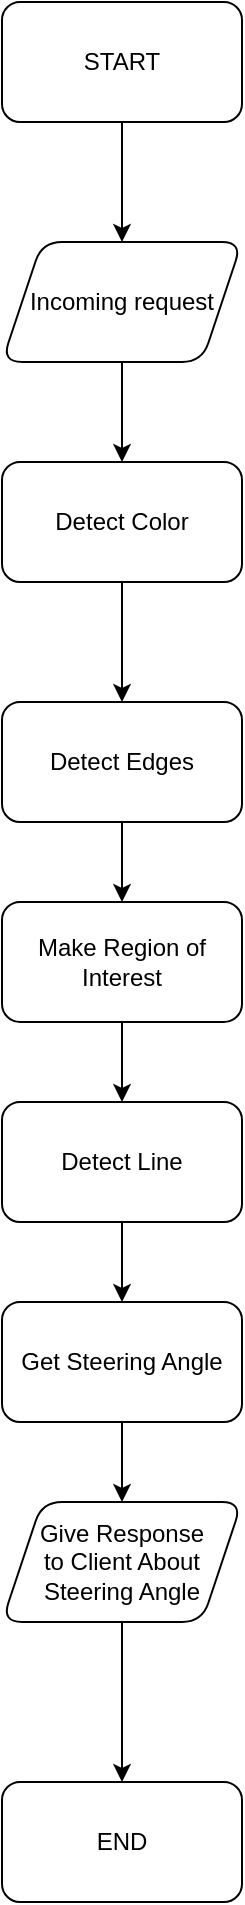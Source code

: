<mxfile version="14.9.6" type="device"><diagram id="wsBFQljxpM9K7sbq7Q-q" name="Page-1"><mxGraphModel dx="898" dy="429" grid="1" gridSize="10" guides="1" tooltips="1" connect="1" arrows="1" fold="1" page="1" pageScale="1" pageWidth="850" pageHeight="1100" math="0" shadow="0"><root><mxCell id="0"/><mxCell id="1" parent="0"/><mxCell id="MoRUXHvLaCjJTudbA9V8-3" value="" style="edgeStyle=orthogonalEdgeStyle;rounded=0;orthogonalLoop=1;jettySize=auto;html=1;" edge="1" parent="1" source="MoRUXHvLaCjJTudbA9V8-1" target="MoRUXHvLaCjJTudbA9V8-2"><mxGeometry relative="1" as="geometry"/></mxCell><mxCell id="MoRUXHvLaCjJTudbA9V8-1" value="START" style="rounded=1;whiteSpace=wrap;html=1;" vertex="1" parent="1"><mxGeometry x="360" width="120" height="60" as="geometry"/></mxCell><mxCell id="MoRUXHvLaCjJTudbA9V8-5" value="" style="edgeStyle=orthogonalEdgeStyle;rounded=0;orthogonalLoop=1;jettySize=auto;html=1;" edge="1" parent="1" source="MoRUXHvLaCjJTudbA9V8-2" target="MoRUXHvLaCjJTudbA9V8-4"><mxGeometry relative="1" as="geometry"/></mxCell><mxCell id="MoRUXHvLaCjJTudbA9V8-2" value="Incoming request" style="shape=parallelogram;perimeter=parallelogramPerimeter;whiteSpace=wrap;html=1;fixedSize=1;rounded=1;" vertex="1" parent="1"><mxGeometry x="360" y="120" width="120" height="60" as="geometry"/></mxCell><mxCell id="MoRUXHvLaCjJTudbA9V8-7" value="" style="edgeStyle=orthogonalEdgeStyle;rounded=0;orthogonalLoop=1;jettySize=auto;html=1;" edge="1" parent="1" source="MoRUXHvLaCjJTudbA9V8-4" target="MoRUXHvLaCjJTudbA9V8-6"><mxGeometry relative="1" as="geometry"/></mxCell><mxCell id="MoRUXHvLaCjJTudbA9V8-4" value="Detect Color" style="whiteSpace=wrap;html=1;rounded=1;" vertex="1" parent="1"><mxGeometry x="360" y="230" width="120" height="60" as="geometry"/></mxCell><mxCell id="MoRUXHvLaCjJTudbA9V8-9" value="" style="edgeStyle=orthogonalEdgeStyle;rounded=0;orthogonalLoop=1;jettySize=auto;html=1;" edge="1" parent="1" source="MoRUXHvLaCjJTudbA9V8-6" target="MoRUXHvLaCjJTudbA9V8-8"><mxGeometry relative="1" as="geometry"/></mxCell><mxCell id="MoRUXHvLaCjJTudbA9V8-6" value="Detect Edges" style="whiteSpace=wrap;html=1;rounded=1;" vertex="1" parent="1"><mxGeometry x="360" y="350" width="120" height="60" as="geometry"/></mxCell><mxCell id="MoRUXHvLaCjJTudbA9V8-11" value="" style="edgeStyle=orthogonalEdgeStyle;rounded=0;orthogonalLoop=1;jettySize=auto;html=1;" edge="1" parent="1" source="MoRUXHvLaCjJTudbA9V8-8" target="MoRUXHvLaCjJTudbA9V8-10"><mxGeometry relative="1" as="geometry"/></mxCell><mxCell id="MoRUXHvLaCjJTudbA9V8-8" value="Make Region of Interest" style="whiteSpace=wrap;html=1;rounded=1;" vertex="1" parent="1"><mxGeometry x="360" y="450" width="120" height="60" as="geometry"/></mxCell><mxCell id="MoRUXHvLaCjJTudbA9V8-13" value="" style="edgeStyle=orthogonalEdgeStyle;rounded=0;orthogonalLoop=1;jettySize=auto;html=1;" edge="1" parent="1" source="MoRUXHvLaCjJTudbA9V8-10" target="MoRUXHvLaCjJTudbA9V8-12"><mxGeometry relative="1" as="geometry"/></mxCell><mxCell id="MoRUXHvLaCjJTudbA9V8-10" value="Detect Line" style="whiteSpace=wrap;html=1;rounded=1;" vertex="1" parent="1"><mxGeometry x="360" y="550" width="120" height="60" as="geometry"/></mxCell><mxCell id="MoRUXHvLaCjJTudbA9V8-15" value="" style="edgeStyle=orthogonalEdgeStyle;rounded=0;orthogonalLoop=1;jettySize=auto;html=1;" edge="1" parent="1" source="MoRUXHvLaCjJTudbA9V8-12" target="MoRUXHvLaCjJTudbA9V8-14"><mxGeometry relative="1" as="geometry"/></mxCell><mxCell id="MoRUXHvLaCjJTudbA9V8-12" value="Get Steering Angle" style="whiteSpace=wrap;html=1;rounded=1;" vertex="1" parent="1"><mxGeometry x="360" y="650" width="120" height="60" as="geometry"/></mxCell><mxCell id="MoRUXHvLaCjJTudbA9V8-17" value="" style="edgeStyle=orthogonalEdgeStyle;rounded=0;orthogonalLoop=1;jettySize=auto;html=1;" edge="1" parent="1" source="MoRUXHvLaCjJTudbA9V8-14" target="MoRUXHvLaCjJTudbA9V8-16"><mxGeometry relative="1" as="geometry"/></mxCell><mxCell id="MoRUXHvLaCjJTudbA9V8-14" value="Give Response&lt;br&gt;to Client About&lt;br&gt;Steering Angle" style="shape=parallelogram;perimeter=parallelogramPerimeter;whiteSpace=wrap;html=1;fixedSize=1;rounded=1;" vertex="1" parent="1"><mxGeometry x="360" y="750" width="120" height="60" as="geometry"/></mxCell><mxCell id="MoRUXHvLaCjJTudbA9V8-16" value="END" style="whiteSpace=wrap;html=1;rounded=1;" vertex="1" parent="1"><mxGeometry x="360" y="890" width="120" height="60" as="geometry"/></mxCell></root></mxGraphModel></diagram></mxfile>